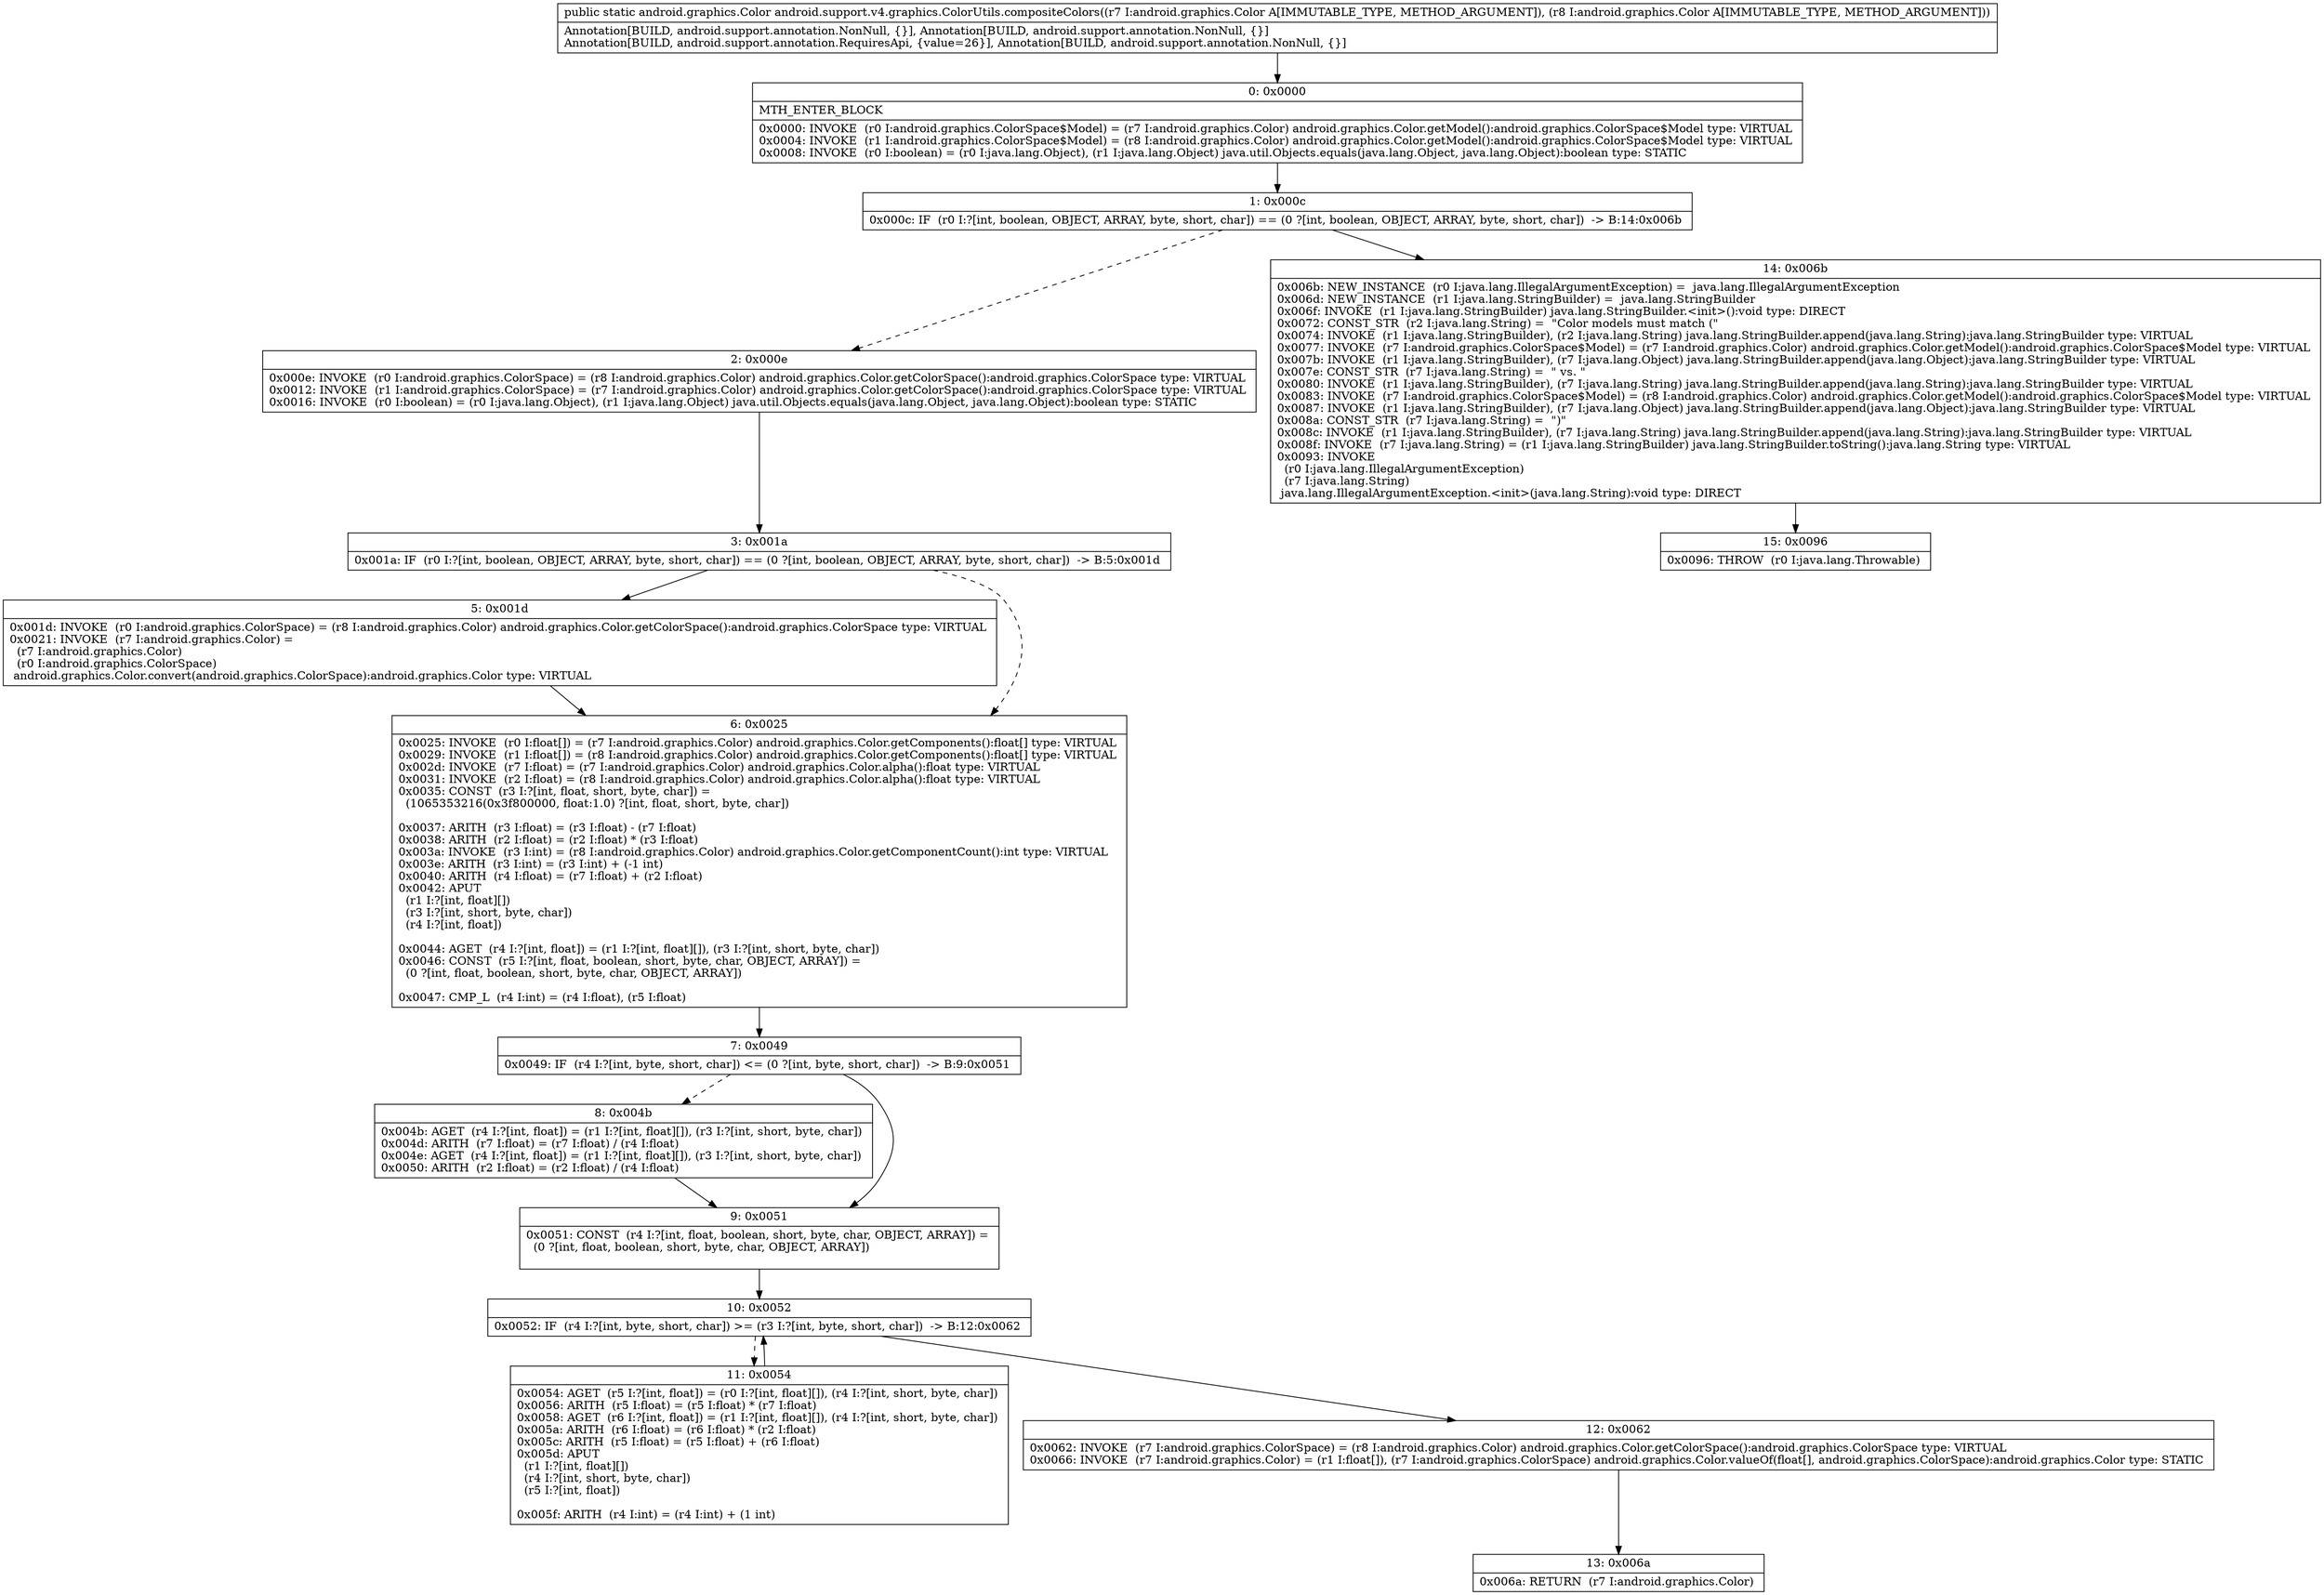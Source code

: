 digraph "CFG forandroid.support.v4.graphics.ColorUtils.compositeColors(Landroid\/graphics\/Color;Landroid\/graphics\/Color;)Landroid\/graphics\/Color;" {
Node_0 [shape=record,label="{0\:\ 0x0000|MTH_ENTER_BLOCK\l|0x0000: INVOKE  (r0 I:android.graphics.ColorSpace$Model) = (r7 I:android.graphics.Color) android.graphics.Color.getModel():android.graphics.ColorSpace$Model type: VIRTUAL \l0x0004: INVOKE  (r1 I:android.graphics.ColorSpace$Model) = (r8 I:android.graphics.Color) android.graphics.Color.getModel():android.graphics.ColorSpace$Model type: VIRTUAL \l0x0008: INVOKE  (r0 I:boolean) = (r0 I:java.lang.Object), (r1 I:java.lang.Object) java.util.Objects.equals(java.lang.Object, java.lang.Object):boolean type: STATIC \l}"];
Node_1 [shape=record,label="{1\:\ 0x000c|0x000c: IF  (r0 I:?[int, boolean, OBJECT, ARRAY, byte, short, char]) == (0 ?[int, boolean, OBJECT, ARRAY, byte, short, char])  \-\> B:14:0x006b \l}"];
Node_2 [shape=record,label="{2\:\ 0x000e|0x000e: INVOKE  (r0 I:android.graphics.ColorSpace) = (r8 I:android.graphics.Color) android.graphics.Color.getColorSpace():android.graphics.ColorSpace type: VIRTUAL \l0x0012: INVOKE  (r1 I:android.graphics.ColorSpace) = (r7 I:android.graphics.Color) android.graphics.Color.getColorSpace():android.graphics.ColorSpace type: VIRTUAL \l0x0016: INVOKE  (r0 I:boolean) = (r0 I:java.lang.Object), (r1 I:java.lang.Object) java.util.Objects.equals(java.lang.Object, java.lang.Object):boolean type: STATIC \l}"];
Node_3 [shape=record,label="{3\:\ 0x001a|0x001a: IF  (r0 I:?[int, boolean, OBJECT, ARRAY, byte, short, char]) == (0 ?[int, boolean, OBJECT, ARRAY, byte, short, char])  \-\> B:5:0x001d \l}"];
Node_5 [shape=record,label="{5\:\ 0x001d|0x001d: INVOKE  (r0 I:android.graphics.ColorSpace) = (r8 I:android.graphics.Color) android.graphics.Color.getColorSpace():android.graphics.ColorSpace type: VIRTUAL \l0x0021: INVOKE  (r7 I:android.graphics.Color) = \l  (r7 I:android.graphics.Color)\l  (r0 I:android.graphics.ColorSpace)\l android.graphics.Color.convert(android.graphics.ColorSpace):android.graphics.Color type: VIRTUAL \l}"];
Node_6 [shape=record,label="{6\:\ 0x0025|0x0025: INVOKE  (r0 I:float[]) = (r7 I:android.graphics.Color) android.graphics.Color.getComponents():float[] type: VIRTUAL \l0x0029: INVOKE  (r1 I:float[]) = (r8 I:android.graphics.Color) android.graphics.Color.getComponents():float[] type: VIRTUAL \l0x002d: INVOKE  (r7 I:float) = (r7 I:android.graphics.Color) android.graphics.Color.alpha():float type: VIRTUAL \l0x0031: INVOKE  (r2 I:float) = (r8 I:android.graphics.Color) android.graphics.Color.alpha():float type: VIRTUAL \l0x0035: CONST  (r3 I:?[int, float, short, byte, char]) = \l  (1065353216(0x3f800000, float:1.0) ?[int, float, short, byte, char])\l \l0x0037: ARITH  (r3 I:float) = (r3 I:float) \- (r7 I:float) \l0x0038: ARITH  (r2 I:float) = (r2 I:float) * (r3 I:float) \l0x003a: INVOKE  (r3 I:int) = (r8 I:android.graphics.Color) android.graphics.Color.getComponentCount():int type: VIRTUAL \l0x003e: ARITH  (r3 I:int) = (r3 I:int) + (\-1 int) \l0x0040: ARITH  (r4 I:float) = (r7 I:float) + (r2 I:float) \l0x0042: APUT  \l  (r1 I:?[int, float][])\l  (r3 I:?[int, short, byte, char])\l  (r4 I:?[int, float])\l \l0x0044: AGET  (r4 I:?[int, float]) = (r1 I:?[int, float][]), (r3 I:?[int, short, byte, char]) \l0x0046: CONST  (r5 I:?[int, float, boolean, short, byte, char, OBJECT, ARRAY]) = \l  (0 ?[int, float, boolean, short, byte, char, OBJECT, ARRAY])\l \l0x0047: CMP_L  (r4 I:int) = (r4 I:float), (r5 I:float) \l}"];
Node_7 [shape=record,label="{7\:\ 0x0049|0x0049: IF  (r4 I:?[int, byte, short, char]) \<= (0 ?[int, byte, short, char])  \-\> B:9:0x0051 \l}"];
Node_8 [shape=record,label="{8\:\ 0x004b|0x004b: AGET  (r4 I:?[int, float]) = (r1 I:?[int, float][]), (r3 I:?[int, short, byte, char]) \l0x004d: ARITH  (r7 I:float) = (r7 I:float) \/ (r4 I:float) \l0x004e: AGET  (r4 I:?[int, float]) = (r1 I:?[int, float][]), (r3 I:?[int, short, byte, char]) \l0x0050: ARITH  (r2 I:float) = (r2 I:float) \/ (r4 I:float) \l}"];
Node_9 [shape=record,label="{9\:\ 0x0051|0x0051: CONST  (r4 I:?[int, float, boolean, short, byte, char, OBJECT, ARRAY]) = \l  (0 ?[int, float, boolean, short, byte, char, OBJECT, ARRAY])\l \l}"];
Node_10 [shape=record,label="{10\:\ 0x0052|0x0052: IF  (r4 I:?[int, byte, short, char]) \>= (r3 I:?[int, byte, short, char])  \-\> B:12:0x0062 \l}"];
Node_11 [shape=record,label="{11\:\ 0x0054|0x0054: AGET  (r5 I:?[int, float]) = (r0 I:?[int, float][]), (r4 I:?[int, short, byte, char]) \l0x0056: ARITH  (r5 I:float) = (r5 I:float) * (r7 I:float) \l0x0058: AGET  (r6 I:?[int, float]) = (r1 I:?[int, float][]), (r4 I:?[int, short, byte, char]) \l0x005a: ARITH  (r6 I:float) = (r6 I:float) * (r2 I:float) \l0x005c: ARITH  (r5 I:float) = (r5 I:float) + (r6 I:float) \l0x005d: APUT  \l  (r1 I:?[int, float][])\l  (r4 I:?[int, short, byte, char])\l  (r5 I:?[int, float])\l \l0x005f: ARITH  (r4 I:int) = (r4 I:int) + (1 int) \l}"];
Node_12 [shape=record,label="{12\:\ 0x0062|0x0062: INVOKE  (r7 I:android.graphics.ColorSpace) = (r8 I:android.graphics.Color) android.graphics.Color.getColorSpace():android.graphics.ColorSpace type: VIRTUAL \l0x0066: INVOKE  (r7 I:android.graphics.Color) = (r1 I:float[]), (r7 I:android.graphics.ColorSpace) android.graphics.Color.valueOf(float[], android.graphics.ColorSpace):android.graphics.Color type: STATIC \l}"];
Node_13 [shape=record,label="{13\:\ 0x006a|0x006a: RETURN  (r7 I:android.graphics.Color) \l}"];
Node_14 [shape=record,label="{14\:\ 0x006b|0x006b: NEW_INSTANCE  (r0 I:java.lang.IllegalArgumentException) =  java.lang.IllegalArgumentException \l0x006d: NEW_INSTANCE  (r1 I:java.lang.StringBuilder) =  java.lang.StringBuilder \l0x006f: INVOKE  (r1 I:java.lang.StringBuilder) java.lang.StringBuilder.\<init\>():void type: DIRECT \l0x0072: CONST_STR  (r2 I:java.lang.String) =  \"Color models must match (\" \l0x0074: INVOKE  (r1 I:java.lang.StringBuilder), (r2 I:java.lang.String) java.lang.StringBuilder.append(java.lang.String):java.lang.StringBuilder type: VIRTUAL \l0x0077: INVOKE  (r7 I:android.graphics.ColorSpace$Model) = (r7 I:android.graphics.Color) android.graphics.Color.getModel():android.graphics.ColorSpace$Model type: VIRTUAL \l0x007b: INVOKE  (r1 I:java.lang.StringBuilder), (r7 I:java.lang.Object) java.lang.StringBuilder.append(java.lang.Object):java.lang.StringBuilder type: VIRTUAL \l0x007e: CONST_STR  (r7 I:java.lang.String) =  \" vs. \" \l0x0080: INVOKE  (r1 I:java.lang.StringBuilder), (r7 I:java.lang.String) java.lang.StringBuilder.append(java.lang.String):java.lang.StringBuilder type: VIRTUAL \l0x0083: INVOKE  (r7 I:android.graphics.ColorSpace$Model) = (r8 I:android.graphics.Color) android.graphics.Color.getModel():android.graphics.ColorSpace$Model type: VIRTUAL \l0x0087: INVOKE  (r1 I:java.lang.StringBuilder), (r7 I:java.lang.Object) java.lang.StringBuilder.append(java.lang.Object):java.lang.StringBuilder type: VIRTUAL \l0x008a: CONST_STR  (r7 I:java.lang.String) =  \")\" \l0x008c: INVOKE  (r1 I:java.lang.StringBuilder), (r7 I:java.lang.String) java.lang.StringBuilder.append(java.lang.String):java.lang.StringBuilder type: VIRTUAL \l0x008f: INVOKE  (r7 I:java.lang.String) = (r1 I:java.lang.StringBuilder) java.lang.StringBuilder.toString():java.lang.String type: VIRTUAL \l0x0093: INVOKE  \l  (r0 I:java.lang.IllegalArgumentException)\l  (r7 I:java.lang.String)\l java.lang.IllegalArgumentException.\<init\>(java.lang.String):void type: DIRECT \l}"];
Node_15 [shape=record,label="{15\:\ 0x0096|0x0096: THROW  (r0 I:java.lang.Throwable) \l}"];
MethodNode[shape=record,label="{public static android.graphics.Color android.support.v4.graphics.ColorUtils.compositeColors((r7 I:android.graphics.Color A[IMMUTABLE_TYPE, METHOD_ARGUMENT]), (r8 I:android.graphics.Color A[IMMUTABLE_TYPE, METHOD_ARGUMENT]))  | Annotation[BUILD, android.support.annotation.NonNull, \{\}], Annotation[BUILD, android.support.annotation.NonNull, \{\}]\lAnnotation[BUILD, android.support.annotation.RequiresApi, \{value=26\}], Annotation[BUILD, android.support.annotation.NonNull, \{\}]\l}"];
MethodNode -> Node_0;
Node_0 -> Node_1;
Node_1 -> Node_2[style=dashed];
Node_1 -> Node_14;
Node_2 -> Node_3;
Node_3 -> Node_5;
Node_3 -> Node_6[style=dashed];
Node_5 -> Node_6;
Node_6 -> Node_7;
Node_7 -> Node_8[style=dashed];
Node_7 -> Node_9;
Node_8 -> Node_9;
Node_9 -> Node_10;
Node_10 -> Node_11[style=dashed];
Node_10 -> Node_12;
Node_11 -> Node_10;
Node_12 -> Node_13;
Node_14 -> Node_15;
}


